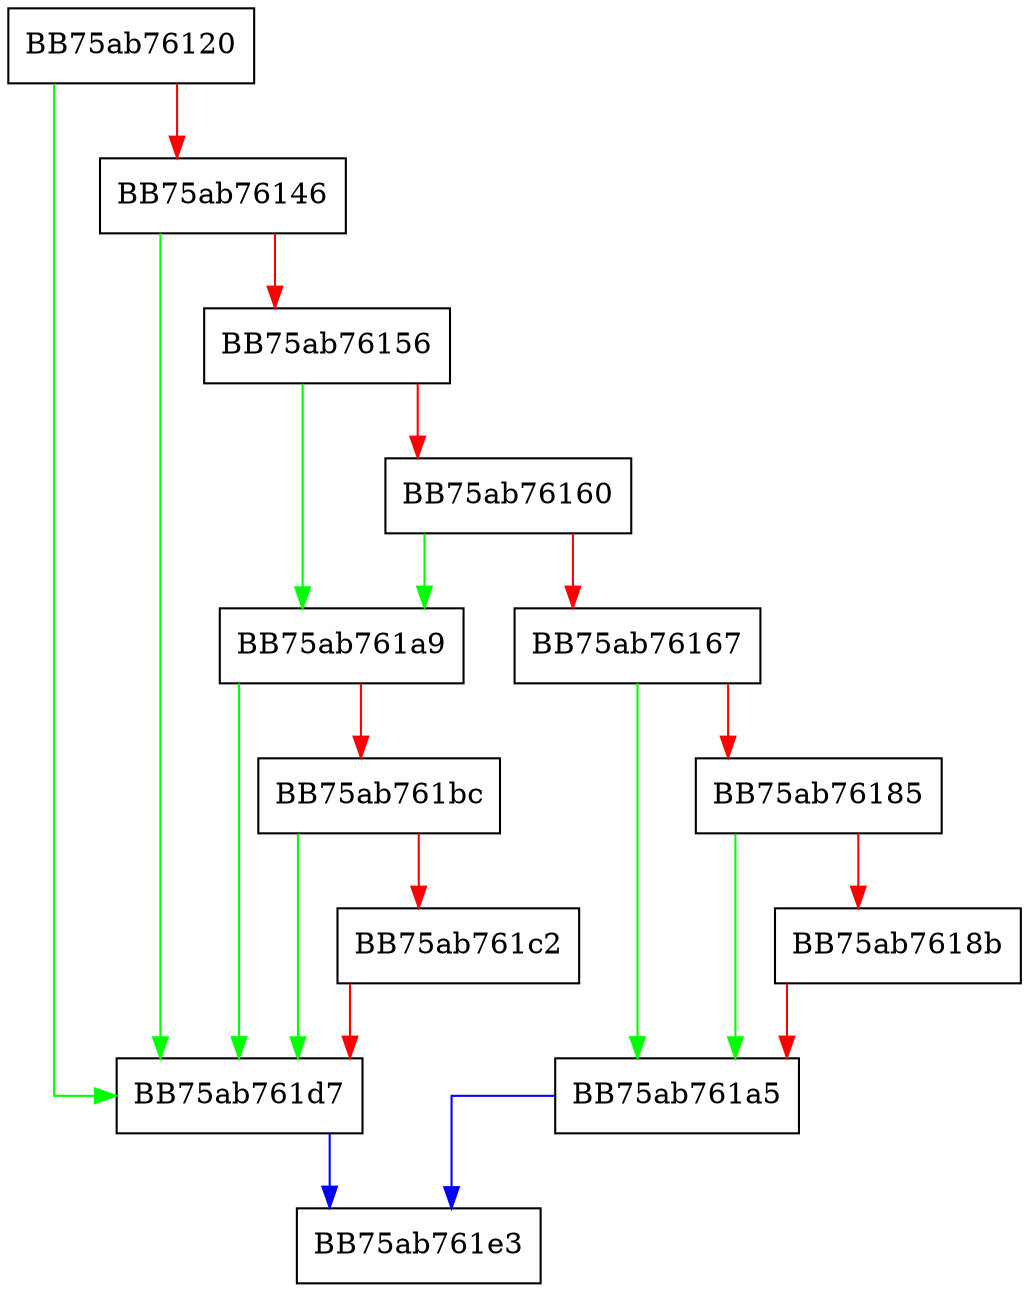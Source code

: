digraph pfnNumberFromRegVal {
  node [shape="box"];
  graph [splines=ortho];
  BB75ab76120 -> BB75ab761d7 [color="green"];
  BB75ab76120 -> BB75ab76146 [color="red"];
  BB75ab76146 -> BB75ab761d7 [color="green"];
  BB75ab76146 -> BB75ab76156 [color="red"];
  BB75ab76156 -> BB75ab761a9 [color="green"];
  BB75ab76156 -> BB75ab76160 [color="red"];
  BB75ab76160 -> BB75ab761a9 [color="green"];
  BB75ab76160 -> BB75ab76167 [color="red"];
  BB75ab76167 -> BB75ab761a5 [color="green"];
  BB75ab76167 -> BB75ab76185 [color="red"];
  BB75ab76185 -> BB75ab761a5 [color="green"];
  BB75ab76185 -> BB75ab7618b [color="red"];
  BB75ab7618b -> BB75ab761a5 [color="red"];
  BB75ab761a5 -> BB75ab761e3 [color="blue"];
  BB75ab761a9 -> BB75ab761d7 [color="green"];
  BB75ab761a9 -> BB75ab761bc [color="red"];
  BB75ab761bc -> BB75ab761d7 [color="green"];
  BB75ab761bc -> BB75ab761c2 [color="red"];
  BB75ab761c2 -> BB75ab761d7 [color="red"];
  BB75ab761d7 -> BB75ab761e3 [color="blue"];
}